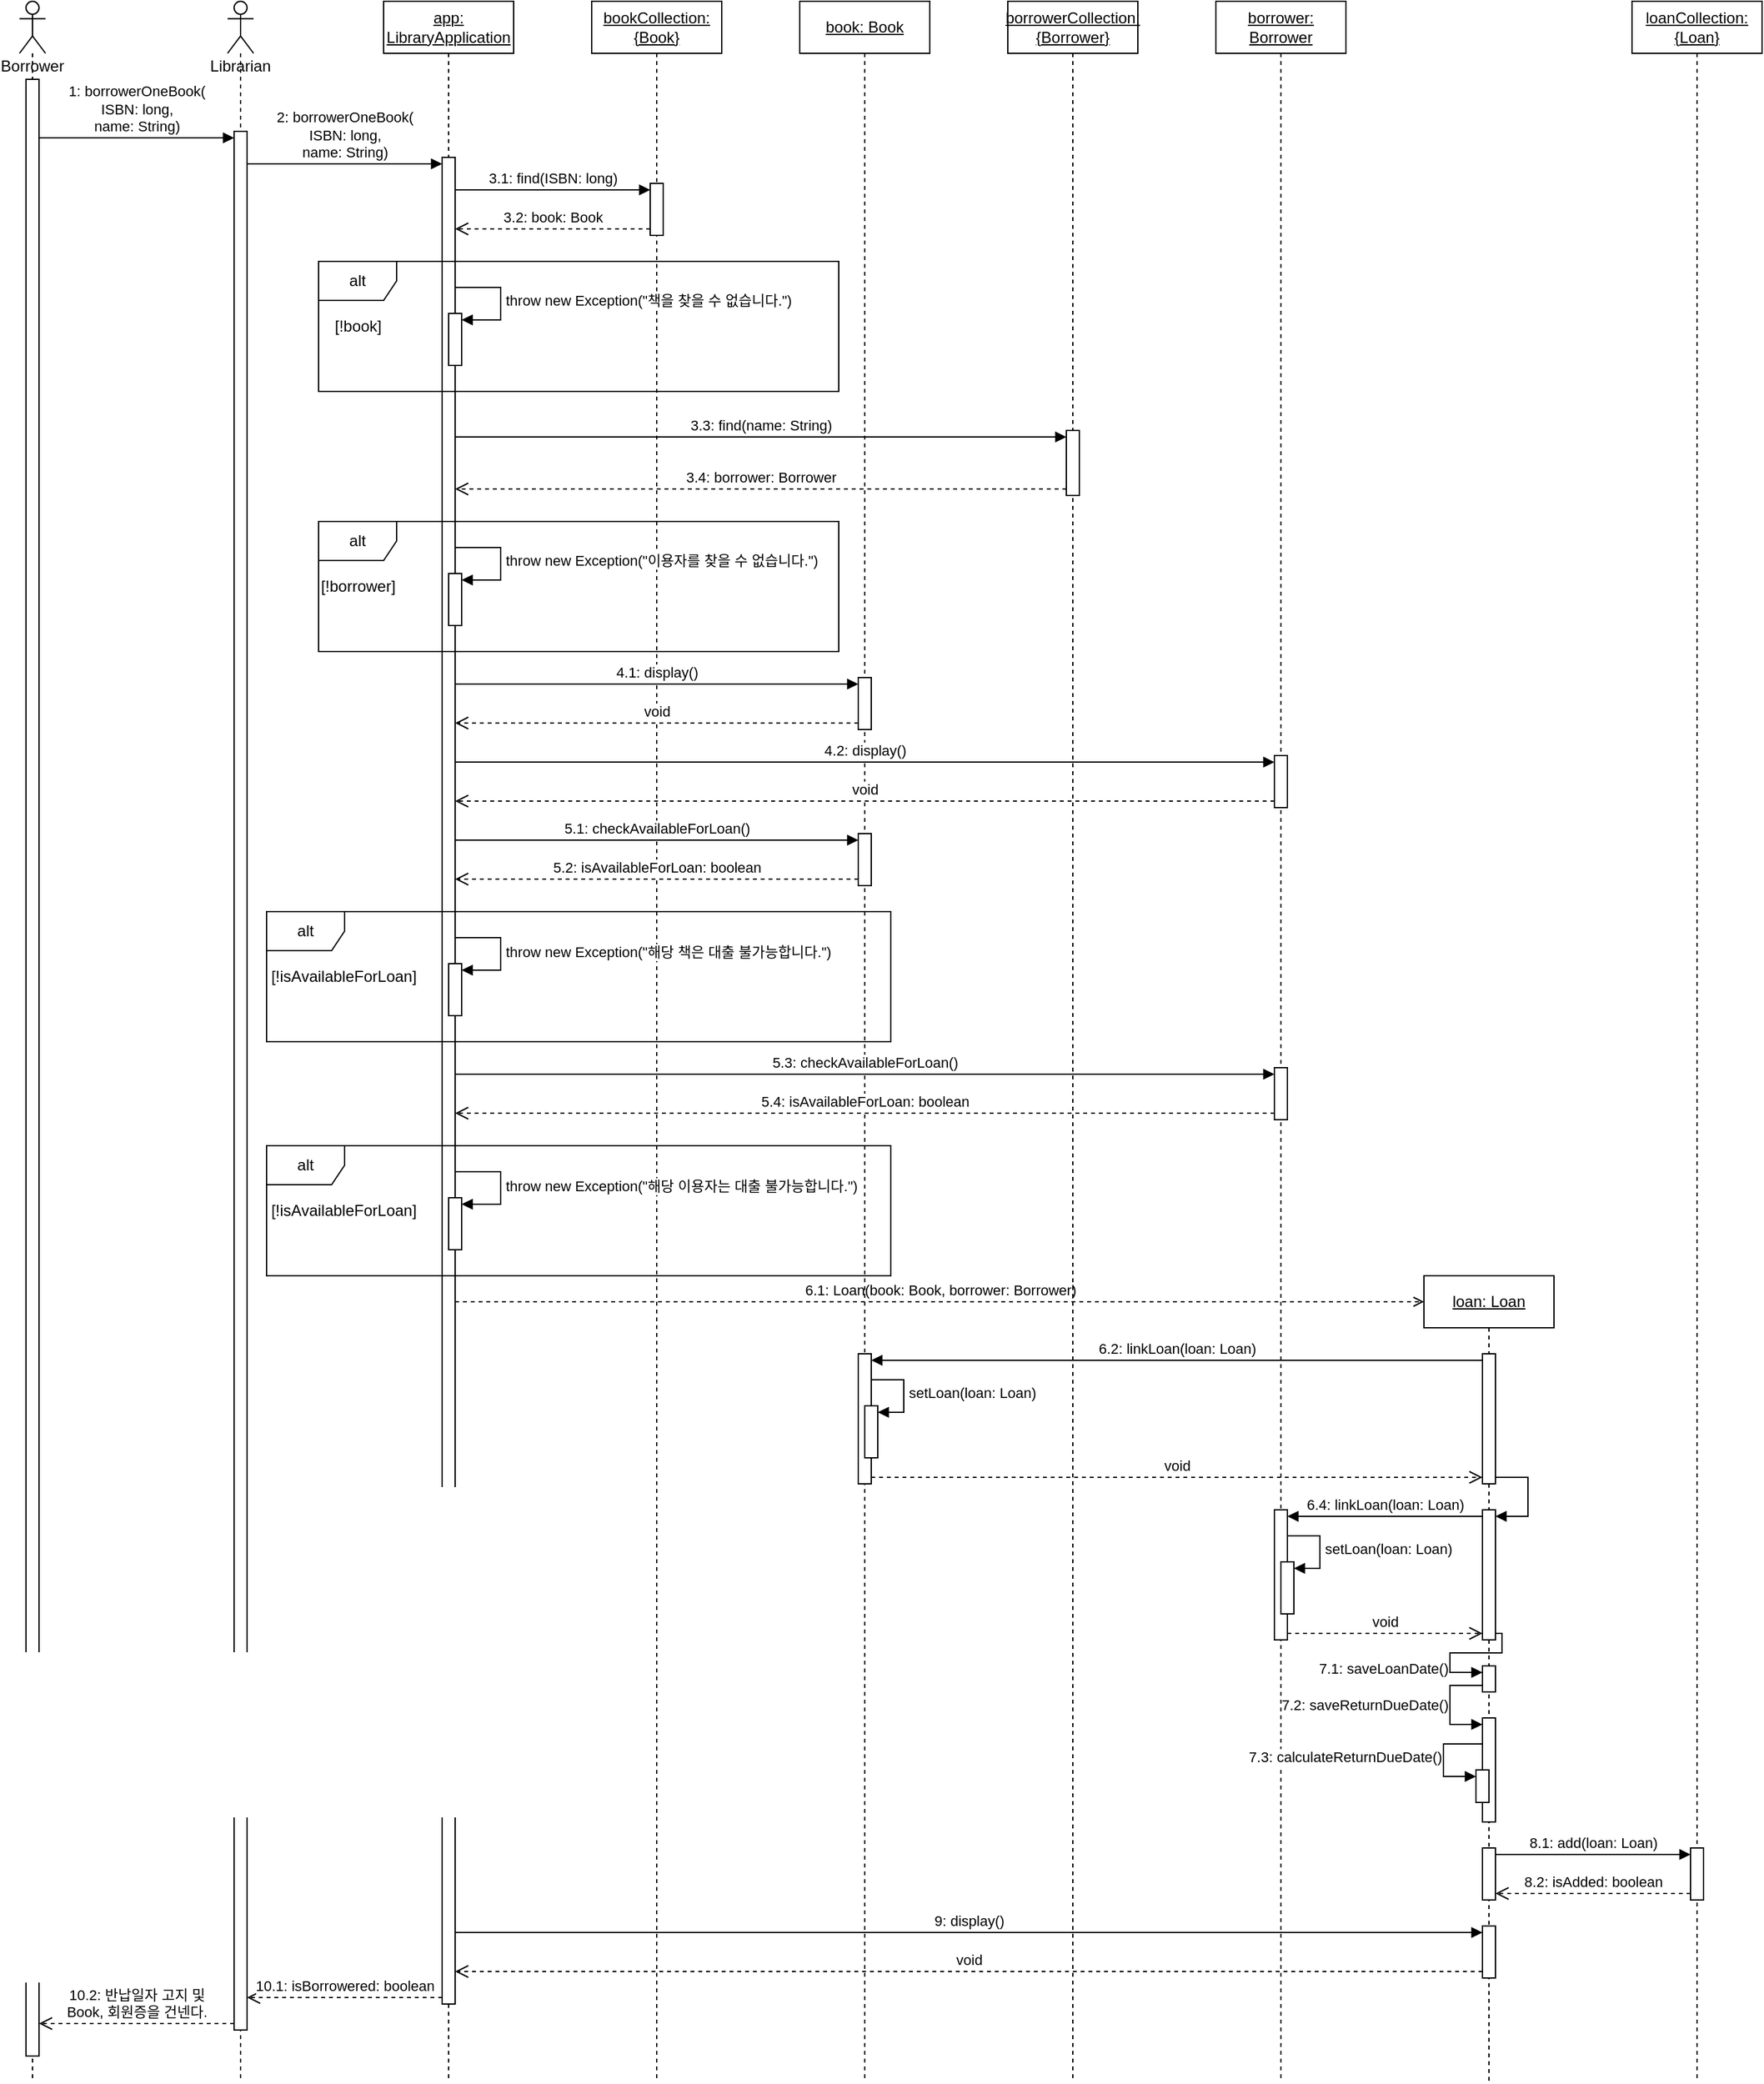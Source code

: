 <mxfile version="22.1.7" type="device">
  <diagram name="Page-1" id="b5b7bab2-c9e2-2cf4-8b2a-24fd1a2a6d21">
    <mxGraphModel dx="720" dy="965" grid="1" gridSize="10" guides="1" tooltips="1" connect="1" arrows="1" fold="1" page="1" pageScale="1" pageWidth="827" pageHeight="1169" background="none" math="0" shadow="0">
      <root>
        <mxCell id="0" />
        <mxCell id="1" parent="0" />
        <mxCell id="o0BFgWEYsugh6mhAWSTL-1" value="Borrower" style="shape=umlLifeline;perimeter=lifelinePerimeter;whiteSpace=wrap;html=1;container=1;dropTarget=0;collapsible=0;recursiveResize=0;outlineConnect=0;portConstraint=eastwest;newEdgeStyle={&quot;curved&quot;:0,&quot;rounded&quot;:0};participant=umlActor;spacingTop=36;verticalAlign=top;" vertex="1" parent="1">
          <mxGeometry x="30" y="40" width="20" height="1600" as="geometry" />
        </mxCell>
        <mxCell id="o0BFgWEYsugh6mhAWSTL-8" value="" style="html=1;points=[[0,0,0,0,5],[0,1,0,0,-5],[1,0,0,0,5],[1,1,0,0,-5]];perimeter=orthogonalPerimeter;outlineConnect=0;targetShapes=umlLifeline;portConstraint=eastwest;newEdgeStyle={&quot;curved&quot;:0,&quot;rounded&quot;:0};" vertex="1" parent="o0BFgWEYsugh6mhAWSTL-1">
          <mxGeometry x="5" y="60" width="10" height="1520" as="geometry" />
        </mxCell>
        <mxCell id="o0BFgWEYsugh6mhAWSTL-2" value="Librarian" style="shape=umlLifeline;perimeter=lifelinePerimeter;whiteSpace=wrap;html=1;container=1;dropTarget=0;collapsible=0;recursiveResize=0;outlineConnect=0;portConstraint=eastwest;newEdgeStyle={&quot;curved&quot;:0,&quot;rounded&quot;:0};participant=umlActor;spacingTop=36;verticalAlign=top;" vertex="1" parent="1">
          <mxGeometry x="190" y="40" width="20" height="1600" as="geometry" />
        </mxCell>
        <mxCell id="o0BFgWEYsugh6mhAWSTL-9" value="" style="html=1;points=[[0,0,0,0,5],[0,1,0,0,-5],[1,0,0,0,5],[1,1,0,0,-5]];perimeter=orthogonalPerimeter;outlineConnect=0;targetShapes=umlLifeline;portConstraint=eastwest;newEdgeStyle={&quot;curved&quot;:0,&quot;rounded&quot;:0};" vertex="1" parent="o0BFgWEYsugh6mhAWSTL-2">
          <mxGeometry x="5" y="100" width="10" height="1460" as="geometry" />
        </mxCell>
        <mxCell id="o0BFgWEYsugh6mhAWSTL-3" value="&lt;u&gt;app: LibraryApplication&lt;/u&gt;" style="shape=umlLifeline;perimeter=lifelinePerimeter;whiteSpace=wrap;html=1;container=1;dropTarget=0;collapsible=0;recursiveResize=0;outlineConnect=0;portConstraint=eastwest;newEdgeStyle={&quot;curved&quot;:0,&quot;rounded&quot;:0};" vertex="1" parent="1">
          <mxGeometry x="310" y="40" width="100" height="1600" as="geometry" />
        </mxCell>
        <mxCell id="o0BFgWEYsugh6mhAWSTL-12" value="" style="html=1;points=[[0,0,0,0,5],[0,1,0,0,-5],[1,0,0,0,5],[1,1,0,0,-5]];perimeter=orthogonalPerimeter;outlineConnect=0;targetShapes=umlLifeline;portConstraint=eastwest;newEdgeStyle={&quot;curved&quot;:0,&quot;rounded&quot;:0};" vertex="1" parent="o0BFgWEYsugh6mhAWSTL-3">
          <mxGeometry x="45" y="120" width="10" height="1420" as="geometry" />
        </mxCell>
        <mxCell id="o0BFgWEYsugh6mhAWSTL-18" value="" style="html=1;points=[[0,0,0,0,5],[0,1,0,0,-5],[1,0,0,0,5],[1,1,0,0,-5]];perimeter=orthogonalPerimeter;outlineConnect=0;targetShapes=umlLifeline;portConstraint=eastwest;newEdgeStyle={&quot;curved&quot;:0,&quot;rounded&quot;:0};" vertex="1" parent="o0BFgWEYsugh6mhAWSTL-3">
          <mxGeometry x="50" y="240" width="10" height="40" as="geometry" />
        </mxCell>
        <mxCell id="o0BFgWEYsugh6mhAWSTL-27" value="" style="html=1;points=[[0,0,0,0,5],[0,1,0,0,-5],[1,0,0,0,5],[1,1,0,0,-5]];perimeter=orthogonalPerimeter;outlineConnect=0;targetShapes=umlLifeline;portConstraint=eastwest;newEdgeStyle={&quot;curved&quot;:0,&quot;rounded&quot;:0};" vertex="1" parent="o0BFgWEYsugh6mhAWSTL-3">
          <mxGeometry x="50" y="440" width="10" height="40" as="geometry" />
        </mxCell>
        <mxCell id="o0BFgWEYsugh6mhAWSTL-46" value="" style="html=1;points=[[0,0,0,0,5],[0,1,0,0,-5],[1,0,0,0,5],[1,1,0,0,-5]];perimeter=orthogonalPerimeter;outlineConnect=0;targetShapes=umlLifeline;portConstraint=eastwest;newEdgeStyle={&quot;curved&quot;:0,&quot;rounded&quot;:0};" vertex="1" parent="o0BFgWEYsugh6mhAWSTL-3">
          <mxGeometry x="50" y="740" width="10" height="40" as="geometry" />
        </mxCell>
        <mxCell id="o0BFgWEYsugh6mhAWSTL-54" value="" style="html=1;points=[[0,0,0,0,5],[0,1,0,0,-5],[1,0,0,0,5],[1,1,0,0,-5]];perimeter=orthogonalPerimeter;outlineConnect=0;targetShapes=umlLifeline;portConstraint=eastwest;newEdgeStyle={&quot;curved&quot;:0,&quot;rounded&quot;:0};" vertex="1" parent="o0BFgWEYsugh6mhAWSTL-3">
          <mxGeometry x="50" y="920" width="10" height="40" as="geometry" />
        </mxCell>
        <mxCell id="o0BFgWEYsugh6mhAWSTL-4" value="&lt;u&gt;bookCollection: {Book}&lt;/u&gt;" style="shape=umlLifeline;perimeter=lifelinePerimeter;whiteSpace=wrap;html=1;container=1;dropTarget=0;collapsible=0;recursiveResize=0;outlineConnect=0;portConstraint=eastwest;newEdgeStyle={&quot;curved&quot;:0,&quot;rounded&quot;:0};" vertex="1" parent="1">
          <mxGeometry x="470" y="40" width="100" height="1600" as="geometry" />
        </mxCell>
        <mxCell id="o0BFgWEYsugh6mhAWSTL-15" value="" style="html=1;points=[[0,0,0,0,5],[0,1,0,0,-5],[1,0,0,0,5],[1,1,0,0,-5]];perimeter=orthogonalPerimeter;outlineConnect=0;targetShapes=umlLifeline;portConstraint=eastwest;newEdgeStyle={&quot;curved&quot;:0,&quot;rounded&quot;:0};" vertex="1" parent="o0BFgWEYsugh6mhAWSTL-4">
          <mxGeometry x="45" y="140" width="10" height="40" as="geometry" />
        </mxCell>
        <mxCell id="o0BFgWEYsugh6mhAWSTL-5" value="&lt;u&gt;book: Book&lt;/u&gt;" style="shape=umlLifeline;perimeter=lifelinePerimeter;whiteSpace=wrap;html=1;container=1;dropTarget=0;collapsible=0;recursiveResize=0;outlineConnect=0;portConstraint=eastwest;newEdgeStyle={&quot;curved&quot;:0,&quot;rounded&quot;:0};" vertex="1" parent="1">
          <mxGeometry x="630" y="40" width="100" height="1600" as="geometry" />
        </mxCell>
        <mxCell id="o0BFgWEYsugh6mhAWSTL-37" value="" style="html=1;points=[[0,0,0,0,5],[0,1,0,0,-5],[1,0,0,0,5],[1,1,0,0,-5]];perimeter=orthogonalPerimeter;outlineConnect=0;targetShapes=umlLifeline;portConstraint=eastwest;newEdgeStyle={&quot;curved&quot;:0,&quot;rounded&quot;:0};" vertex="1" parent="o0BFgWEYsugh6mhAWSTL-5">
          <mxGeometry x="45" y="520" width="10" height="40" as="geometry" />
        </mxCell>
        <mxCell id="o0BFgWEYsugh6mhAWSTL-43" value="" style="html=1;points=[[0,0,0,0,5],[0,1,0,0,-5],[1,0,0,0,5],[1,1,0,0,-5]];perimeter=orthogonalPerimeter;outlineConnect=0;targetShapes=umlLifeline;portConstraint=eastwest;newEdgeStyle={&quot;curved&quot;:0,&quot;rounded&quot;:0};" vertex="1" parent="o0BFgWEYsugh6mhAWSTL-5">
          <mxGeometry x="45" y="640" width="10" height="40" as="geometry" />
        </mxCell>
        <mxCell id="o0BFgWEYsugh6mhAWSTL-61" value="" style="html=1;points=[[0,0,0,0,5],[0,1,0,0,-5],[1,0,0,0,5],[1,1,0,0,-5]];perimeter=orthogonalPerimeter;outlineConnect=0;targetShapes=umlLifeline;portConstraint=eastwest;newEdgeStyle={&quot;curved&quot;:0,&quot;rounded&quot;:0};" vertex="1" parent="o0BFgWEYsugh6mhAWSTL-5">
          <mxGeometry x="45" y="1040" width="10" height="100" as="geometry" />
        </mxCell>
        <mxCell id="o0BFgWEYsugh6mhAWSTL-67" value="" style="html=1;points=[[0,0,0,0,5],[0,1,0,0,-5],[1,0,0,0,5],[1,1,0,0,-5]];perimeter=orthogonalPerimeter;outlineConnect=0;targetShapes=umlLifeline;portConstraint=eastwest;newEdgeStyle={&quot;curved&quot;:0,&quot;rounded&quot;:0};" vertex="1" parent="o0BFgWEYsugh6mhAWSTL-5">
          <mxGeometry x="50" y="1080" width="10" height="40" as="geometry" />
        </mxCell>
        <mxCell id="o0BFgWEYsugh6mhAWSTL-68" value="setLoan(loan: Loan)" style="html=1;align=left;spacingLeft=2;endArrow=block;rounded=0;edgeStyle=orthogonalEdgeStyle;curved=0;rounded=0;entryX=1;entryY=0;entryDx=0;entryDy=5;entryPerimeter=0;" edge="1" target="o0BFgWEYsugh6mhAWSTL-67" parent="o0BFgWEYsugh6mhAWSTL-5">
          <mxGeometry relative="1" as="geometry">
            <mxPoint x="55" y="1060" as="sourcePoint" />
            <Array as="points">
              <mxPoint x="80" y="1060" />
              <mxPoint x="80" y="1085" />
            </Array>
          </mxGeometry>
        </mxCell>
        <mxCell id="o0BFgWEYsugh6mhAWSTL-6" value="&lt;u&gt;borrowerCollection: {Borrower}&lt;/u&gt;" style="shape=umlLifeline;perimeter=lifelinePerimeter;whiteSpace=wrap;html=1;container=1;dropTarget=0;collapsible=0;recursiveResize=0;outlineConnect=0;portConstraint=eastwest;newEdgeStyle={&quot;curved&quot;:0,&quot;rounded&quot;:0};" vertex="1" parent="1">
          <mxGeometry x="790" y="40" width="100" height="1600" as="geometry" />
        </mxCell>
        <mxCell id="o0BFgWEYsugh6mhAWSTL-24" value="" style="html=1;points=[[0,0,0,0,5],[0,1,0,0,-5],[1,0,0,0,5],[1,1,0,0,-5]];perimeter=orthogonalPerimeter;outlineConnect=0;targetShapes=umlLifeline;portConstraint=eastwest;newEdgeStyle={&quot;curved&quot;:0,&quot;rounded&quot;:0};" vertex="1" parent="o0BFgWEYsugh6mhAWSTL-6">
          <mxGeometry x="45" y="330" width="10" height="50" as="geometry" />
        </mxCell>
        <mxCell id="o0BFgWEYsugh6mhAWSTL-7" value="&lt;u&gt;borrower: Borrower&lt;/u&gt;" style="shape=umlLifeline;perimeter=lifelinePerimeter;whiteSpace=wrap;html=1;container=1;dropTarget=0;collapsible=0;recursiveResize=0;outlineConnect=0;portConstraint=eastwest;newEdgeStyle={&quot;curved&quot;:0,&quot;rounded&quot;:0};" vertex="1" parent="1">
          <mxGeometry x="950" y="40" width="100" height="1600" as="geometry" />
        </mxCell>
        <mxCell id="o0BFgWEYsugh6mhAWSTL-40" value="" style="html=1;points=[[0,0,0,0,5],[0,1,0,0,-5],[1,0,0,0,5],[1,1,0,0,-5]];perimeter=orthogonalPerimeter;outlineConnect=0;targetShapes=umlLifeline;portConstraint=eastwest;newEdgeStyle={&quot;curved&quot;:0,&quot;rounded&quot;:0};" vertex="1" parent="o0BFgWEYsugh6mhAWSTL-7">
          <mxGeometry x="45" y="580" width="10" height="40" as="geometry" />
        </mxCell>
        <mxCell id="o0BFgWEYsugh6mhAWSTL-51" value="" style="html=1;points=[[0,0,0,0,5],[0,1,0,0,-5],[1,0,0,0,5],[1,1,0,0,-5]];perimeter=orthogonalPerimeter;outlineConnect=0;targetShapes=umlLifeline;portConstraint=eastwest;newEdgeStyle={&quot;curved&quot;:0,&quot;rounded&quot;:0};" vertex="1" parent="o0BFgWEYsugh6mhAWSTL-7">
          <mxGeometry x="45" y="820" width="10" height="40" as="geometry" />
        </mxCell>
        <mxCell id="o0BFgWEYsugh6mhAWSTL-69" value="" style="html=1;points=[[0,0,0,0,5],[0,1,0,0,-5],[1,0,0,0,5],[1,1,0,0,-5]];perimeter=orthogonalPerimeter;outlineConnect=0;targetShapes=umlLifeline;portConstraint=eastwest;newEdgeStyle={&quot;curved&quot;:0,&quot;rounded&quot;:0};" vertex="1" parent="o0BFgWEYsugh6mhAWSTL-7">
          <mxGeometry x="45" y="1160" width="10" height="100" as="geometry" />
        </mxCell>
        <mxCell id="o0BFgWEYsugh6mhAWSTL-72" value="" style="html=1;points=[[0,0,0,0,5],[0,1,0,0,-5],[1,0,0,0,5],[1,1,0,0,-5]];perimeter=orthogonalPerimeter;outlineConnect=0;targetShapes=umlLifeline;portConstraint=eastwest;newEdgeStyle={&quot;curved&quot;:0,&quot;rounded&quot;:0};" vertex="1" parent="o0BFgWEYsugh6mhAWSTL-7">
          <mxGeometry x="50" y="1200" width="10" height="40" as="geometry" />
        </mxCell>
        <mxCell id="o0BFgWEYsugh6mhAWSTL-73" value="setLoan(loan: Loan)" style="html=1;align=left;spacingLeft=2;endArrow=block;rounded=0;edgeStyle=orthogonalEdgeStyle;curved=0;rounded=0;entryX=1;entryY=0;entryDx=0;entryDy=5;entryPerimeter=0;" edge="1" target="o0BFgWEYsugh6mhAWSTL-72" parent="o0BFgWEYsugh6mhAWSTL-7">
          <mxGeometry relative="1" as="geometry">
            <mxPoint x="55" y="1180" as="sourcePoint" />
            <Array as="points">
              <mxPoint x="80" y="1180" />
              <mxPoint x="80" y="1205" />
            </Array>
          </mxGeometry>
        </mxCell>
        <mxCell id="o0BFgWEYsugh6mhAWSTL-11" value="&lt;div&gt;10.2: 반납일자 고지 및&lt;/div&gt;&lt;div&gt;Book, 회원증을 건넨다.&lt;/div&gt;" style="html=1;verticalAlign=bottom;endArrow=open;dashed=1;endSize=8;curved=0;rounded=0;exitX=0;exitY=1;exitDx=0;exitDy=-5;" edge="1" source="o0BFgWEYsugh6mhAWSTL-9" parent="1" target="o0BFgWEYsugh6mhAWSTL-8">
          <mxGeometry relative="1" as="geometry">
            <mxPoint x="125" y="195" as="targetPoint" />
          </mxGeometry>
        </mxCell>
        <mxCell id="o0BFgWEYsugh6mhAWSTL-10" value="&lt;div&gt;1: borrowerOneBook(&lt;/div&gt;&lt;div&gt;ISBN: long,&lt;/div&gt;&lt;div&gt;name: String)&lt;/div&gt;" style="html=1;verticalAlign=bottom;endArrow=block;curved=0;rounded=0;entryX=0;entryY=0;entryDx=0;entryDy=5;" edge="1" target="o0BFgWEYsugh6mhAWSTL-9" parent="1" source="o0BFgWEYsugh6mhAWSTL-8">
          <mxGeometry x="-0.003" relative="1" as="geometry">
            <mxPoint x="125" y="125" as="sourcePoint" />
            <mxPoint as="offset" />
          </mxGeometry>
        </mxCell>
        <mxCell id="o0BFgWEYsugh6mhAWSTL-13" value="&lt;div&gt;2: borrowerOneBook(&lt;/div&gt;&lt;div&gt;ISBN: long,&lt;/div&gt;&lt;div&gt;name: String)&lt;/div&gt;" style="html=1;verticalAlign=bottom;endArrow=block;curved=0;rounded=0;entryX=0;entryY=0;entryDx=0;entryDy=5;" edge="1" target="o0BFgWEYsugh6mhAWSTL-12" parent="1" source="o0BFgWEYsugh6mhAWSTL-9">
          <mxGeometry relative="1" as="geometry">
            <mxPoint x="285" y="155" as="sourcePoint" />
          </mxGeometry>
        </mxCell>
        <mxCell id="o0BFgWEYsugh6mhAWSTL-14" value="10.1: isBorrowered: boolean" style="html=1;verticalAlign=bottom;endArrow=open;dashed=1;endSize=8;curved=0;rounded=0;exitX=0;exitY=1;exitDx=0;exitDy=-5;" edge="1" source="o0BFgWEYsugh6mhAWSTL-12" parent="1" target="o0BFgWEYsugh6mhAWSTL-9">
          <mxGeometry x="0.003" relative="1" as="geometry">
            <mxPoint x="285" y="225" as="targetPoint" />
            <mxPoint as="offset" />
          </mxGeometry>
        </mxCell>
        <mxCell id="o0BFgWEYsugh6mhAWSTL-16" value="3.1: find(ISBN: long)" style="html=1;verticalAlign=bottom;endArrow=block;curved=0;rounded=0;entryX=0;entryY=0;entryDx=0;entryDy=5;" edge="1" target="o0BFgWEYsugh6mhAWSTL-15" parent="1" source="o0BFgWEYsugh6mhAWSTL-12">
          <mxGeometry relative="1" as="geometry">
            <mxPoint x="446" y="185" as="sourcePoint" />
          </mxGeometry>
        </mxCell>
        <mxCell id="o0BFgWEYsugh6mhAWSTL-17" value="3.2: book: Book" style="html=1;verticalAlign=bottom;endArrow=open;dashed=1;endSize=8;curved=0;rounded=0;exitX=0;exitY=1;exitDx=0;exitDy=-5;" edge="1" source="o0BFgWEYsugh6mhAWSTL-15" parent="1" target="o0BFgWEYsugh6mhAWSTL-12">
          <mxGeometry relative="1" as="geometry">
            <mxPoint x="446" y="255" as="targetPoint" />
          </mxGeometry>
        </mxCell>
        <mxCell id="o0BFgWEYsugh6mhAWSTL-19" value="throw new Exception(&quot;책을 찾을 수 없습니다.&quot;)" style="html=1;align=left;spacingLeft=2;endArrow=block;rounded=0;edgeStyle=orthogonalEdgeStyle;curved=0;rounded=0;entryX=1;entryY=0;entryDx=0;entryDy=5;entryPerimeter=0;" edge="1" parent="1" target="o0BFgWEYsugh6mhAWSTL-18">
          <mxGeometry x="0.005" relative="1" as="geometry">
            <mxPoint x="365" y="260" as="sourcePoint" />
            <Array as="points">
              <mxPoint x="400" y="260" />
              <mxPoint x="400" y="285" />
            </Array>
            <mxPoint as="offset" />
          </mxGeometry>
        </mxCell>
        <mxCell id="o0BFgWEYsugh6mhAWSTL-20" value="" style="group;dropTarget=0;" vertex="1" connectable="0" parent="1">
          <mxGeometry x="260" y="240" width="400" height="100" as="geometry" />
        </mxCell>
        <mxCell id="o0BFgWEYsugh6mhAWSTL-21" value="alt" style="shape=umlFrame;whiteSpace=wrap;html=1;pointerEvents=0;" vertex="1" parent="o0BFgWEYsugh6mhAWSTL-20">
          <mxGeometry width="400" height="100" as="geometry" />
        </mxCell>
        <mxCell id="o0BFgWEYsugh6mhAWSTL-22" value="[!book]" style="text;html=1;align=center;verticalAlign=middle;resizable=0;points=[];autosize=1;strokeColor=none;fillColor=none;" vertex="1" parent="o0BFgWEYsugh6mhAWSTL-20">
          <mxGeometry y="34.999" width="60" height="30" as="geometry" />
        </mxCell>
        <mxCell id="o0BFgWEYsugh6mhAWSTL-25" value="3.3: find(name: String)" style="html=1;verticalAlign=bottom;endArrow=block;curved=0;rounded=0;entryX=0;entryY=0;entryDx=0;entryDy=5;" edge="1" target="o0BFgWEYsugh6mhAWSTL-24" parent="1" source="o0BFgWEYsugh6mhAWSTL-12">
          <mxGeometry relative="1" as="geometry">
            <mxPoint x="765" y="375" as="sourcePoint" />
          </mxGeometry>
        </mxCell>
        <mxCell id="o0BFgWEYsugh6mhAWSTL-26" value="3.4: borrower: Borrower" style="html=1;verticalAlign=bottom;endArrow=open;dashed=1;endSize=8;curved=0;rounded=0;exitX=0;exitY=1;exitDx=0;exitDy=-5;" edge="1" source="o0BFgWEYsugh6mhAWSTL-24" parent="1" target="o0BFgWEYsugh6mhAWSTL-12">
          <mxGeometry relative="1" as="geometry">
            <mxPoint x="765" y="445" as="targetPoint" />
          </mxGeometry>
        </mxCell>
        <mxCell id="o0BFgWEYsugh6mhAWSTL-28" value="throw new Exception(&quot;이용자를 찾을 수 없습니다.&quot;)" style="html=1;align=left;spacingLeft=2;endArrow=block;rounded=0;edgeStyle=orthogonalEdgeStyle;curved=0;rounded=0;entryX=1;entryY=0;entryDx=0;entryDy=5;entryPerimeter=0;" edge="1" target="o0BFgWEYsugh6mhAWSTL-27" parent="1">
          <mxGeometry x="0.004" relative="1" as="geometry">
            <mxPoint x="365" y="460" as="sourcePoint" />
            <Array as="points">
              <mxPoint x="400" y="460" />
              <mxPoint x="400" y="485" />
            </Array>
            <mxPoint as="offset" />
          </mxGeometry>
        </mxCell>
        <mxCell id="o0BFgWEYsugh6mhAWSTL-29" value="" style="group;dropTarget=0;" vertex="1" connectable="0" parent="1">
          <mxGeometry x="260" y="440" width="400" height="100" as="geometry" />
        </mxCell>
        <mxCell id="o0BFgWEYsugh6mhAWSTL-30" value="alt" style="shape=umlFrame;whiteSpace=wrap;html=1;pointerEvents=0;" vertex="1" parent="o0BFgWEYsugh6mhAWSTL-29">
          <mxGeometry width="400" height="100" as="geometry" />
        </mxCell>
        <mxCell id="o0BFgWEYsugh6mhAWSTL-31" value="[!borrower]" style="text;html=1;align=center;verticalAlign=middle;resizable=0;points=[];autosize=1;strokeColor=none;fillColor=none;" vertex="1" parent="o0BFgWEYsugh6mhAWSTL-29">
          <mxGeometry x="-10" y="34.999" width="80" height="30" as="geometry" />
        </mxCell>
        <mxCell id="o0BFgWEYsugh6mhAWSTL-39" value="void" style="html=1;verticalAlign=bottom;endArrow=open;dashed=1;endSize=8;curved=0;rounded=0;exitX=0;exitY=1;exitDx=0;exitDy=-5;" edge="1" source="o0BFgWEYsugh6mhAWSTL-37" parent="1" target="o0BFgWEYsugh6mhAWSTL-12">
          <mxGeometry relative="1" as="geometry">
            <mxPoint x="605" y="635" as="targetPoint" />
          </mxGeometry>
        </mxCell>
        <mxCell id="o0BFgWEYsugh6mhAWSTL-38" value="4.1: display()" style="html=1;verticalAlign=bottom;endArrow=block;curved=0;rounded=0;entryX=0;entryY=0;entryDx=0;entryDy=5;" edge="1" target="o0BFgWEYsugh6mhAWSTL-37" parent="1" source="o0BFgWEYsugh6mhAWSTL-12">
          <mxGeometry relative="1" as="geometry">
            <mxPoint x="605" y="565" as="sourcePoint" />
          </mxGeometry>
        </mxCell>
        <mxCell id="o0BFgWEYsugh6mhAWSTL-41" value="4.2: display()" style="html=1;verticalAlign=bottom;endArrow=block;curved=0;rounded=0;entryX=0;entryY=0;entryDx=0;entryDy=5;" edge="1" target="o0BFgWEYsugh6mhAWSTL-40" parent="1" source="o0BFgWEYsugh6mhAWSTL-12">
          <mxGeometry relative="1" as="geometry">
            <mxPoint x="925" y="625" as="sourcePoint" />
            <mxPoint as="offset" />
          </mxGeometry>
        </mxCell>
        <mxCell id="o0BFgWEYsugh6mhAWSTL-42" value="void" style="html=1;verticalAlign=bottom;endArrow=open;dashed=1;endSize=8;curved=0;rounded=0;exitX=0;exitY=1;exitDx=0;exitDy=-5;" edge="1" source="o0BFgWEYsugh6mhAWSTL-40" parent="1" target="o0BFgWEYsugh6mhAWSTL-12">
          <mxGeometry relative="1" as="geometry">
            <mxPoint x="925" y="695" as="targetPoint" />
          </mxGeometry>
        </mxCell>
        <mxCell id="o0BFgWEYsugh6mhAWSTL-45" value="5.2: isAvailableForLoan: boolean" style="html=1;verticalAlign=bottom;endArrow=open;dashed=1;endSize=8;curved=0;rounded=0;exitX=0;exitY=1;exitDx=0;exitDy=-5;" edge="1" source="o0BFgWEYsugh6mhAWSTL-43" parent="1" target="o0BFgWEYsugh6mhAWSTL-12">
          <mxGeometry x="-0.001" relative="1" as="geometry">
            <mxPoint x="605" y="755" as="targetPoint" />
            <mxPoint as="offset" />
          </mxGeometry>
        </mxCell>
        <mxCell id="o0BFgWEYsugh6mhAWSTL-44" value="5.1: checkAvailableForLoan()" style="html=1;verticalAlign=bottom;endArrow=block;curved=0;rounded=0;entryX=0;entryY=0;entryDx=0;entryDy=5;" edge="1" target="o0BFgWEYsugh6mhAWSTL-43" parent="1" source="o0BFgWEYsugh6mhAWSTL-12">
          <mxGeometry relative="1" as="geometry">
            <mxPoint x="605" y="685" as="sourcePoint" />
          </mxGeometry>
        </mxCell>
        <mxCell id="o0BFgWEYsugh6mhAWSTL-47" value="throw new Exception(&quot;해당 책은 대출 불가능합니다.&quot;)" style="html=1;align=left;spacingLeft=2;endArrow=block;rounded=0;edgeStyle=orthogonalEdgeStyle;curved=0;rounded=0;entryX=1;entryY=0;entryDx=0;entryDy=5;entryPerimeter=0;" edge="1" target="o0BFgWEYsugh6mhAWSTL-46" parent="1">
          <mxGeometry x="0.006" relative="1" as="geometry">
            <mxPoint x="365" y="760" as="sourcePoint" />
            <Array as="points">
              <mxPoint x="400" y="760" />
              <mxPoint x="400" y="785" />
            </Array>
            <mxPoint as="offset" />
          </mxGeometry>
        </mxCell>
        <mxCell id="o0BFgWEYsugh6mhAWSTL-48" value="" style="group;dropTarget=0;" vertex="1" connectable="0" parent="1">
          <mxGeometry x="220" y="740" width="480" height="100" as="geometry" />
        </mxCell>
        <mxCell id="o0BFgWEYsugh6mhAWSTL-49" value="alt" style="shape=umlFrame;whiteSpace=wrap;html=1;pointerEvents=0;" vertex="1" parent="o0BFgWEYsugh6mhAWSTL-48">
          <mxGeometry width="480.0" height="100" as="geometry" />
        </mxCell>
        <mxCell id="o0BFgWEYsugh6mhAWSTL-50" value="[!isAvailableForLoan]" style="text;html=1;align=center;verticalAlign=middle;resizable=0;points=[];autosize=1;strokeColor=none;fillColor=none;" vertex="1" parent="o0BFgWEYsugh6mhAWSTL-48">
          <mxGeometry x="-11.163" y="34.999" width="140" height="30" as="geometry" />
        </mxCell>
        <mxCell id="o0BFgWEYsugh6mhAWSTL-52" value="5.3: checkAvailableForLoan()" style="html=1;verticalAlign=bottom;endArrow=block;curved=0;rounded=0;entryX=0;entryY=0;entryDx=0;entryDy=5;" edge="1" target="o0BFgWEYsugh6mhAWSTL-51" parent="1" source="o0BFgWEYsugh6mhAWSTL-12">
          <mxGeometry relative="1" as="geometry">
            <mxPoint x="925" y="865" as="sourcePoint" />
          </mxGeometry>
        </mxCell>
        <mxCell id="o0BFgWEYsugh6mhAWSTL-53" value="5.4: isAvailableForLoan: boolean" style="html=1;verticalAlign=bottom;endArrow=open;dashed=1;endSize=8;curved=0;rounded=0;exitX=0;exitY=1;exitDx=0;exitDy=-5;" edge="1" source="o0BFgWEYsugh6mhAWSTL-51" parent="1" target="o0BFgWEYsugh6mhAWSTL-12">
          <mxGeometry relative="1" as="geometry">
            <mxPoint x="925" y="935" as="targetPoint" />
          </mxGeometry>
        </mxCell>
        <mxCell id="o0BFgWEYsugh6mhAWSTL-55" value="throw new Exception(&quot;해당 이용자는 대출 불가능합니다.&quot;)" style="html=1;align=left;spacingLeft=2;endArrow=block;rounded=0;edgeStyle=orthogonalEdgeStyle;curved=0;rounded=0;entryX=1;entryY=0;entryDx=0;entryDy=5;entryPerimeter=0;" edge="1" target="o0BFgWEYsugh6mhAWSTL-54" parent="1">
          <mxGeometry x="0.006" relative="1" as="geometry">
            <mxPoint x="365" y="940" as="sourcePoint" />
            <Array as="points">
              <mxPoint x="400" y="940" />
              <mxPoint x="400" y="965" />
            </Array>
            <mxPoint as="offset" />
          </mxGeometry>
        </mxCell>
        <mxCell id="o0BFgWEYsugh6mhAWSTL-56" value="" style="group;dropTarget=0;" vertex="1" connectable="0" parent="1">
          <mxGeometry x="220" y="920" width="480" height="100" as="geometry" />
        </mxCell>
        <mxCell id="o0BFgWEYsugh6mhAWSTL-57" value="alt" style="shape=umlFrame;whiteSpace=wrap;html=1;pointerEvents=0;" vertex="1" parent="o0BFgWEYsugh6mhAWSTL-56">
          <mxGeometry width="480.0" height="100" as="geometry" />
        </mxCell>
        <mxCell id="o0BFgWEYsugh6mhAWSTL-58" value="[!isAvailableForLoan]" style="text;html=1;align=center;verticalAlign=middle;resizable=0;points=[];autosize=1;strokeColor=none;fillColor=none;" vertex="1" parent="o0BFgWEYsugh6mhAWSTL-56">
          <mxGeometry x="-11.163" y="34.999" width="140" height="30" as="geometry" />
        </mxCell>
        <mxCell id="o0BFgWEYsugh6mhAWSTL-59" value="6.1: Loan(book: Book, borrower: Borrower)" style="html=1;verticalAlign=bottom;labelBackgroundColor=none;endArrow=open;endFill=0;dashed=1;rounded=0;" edge="1" parent="1" source="o0BFgWEYsugh6mhAWSTL-12">
          <mxGeometry x="0.0" width="160" relative="1" as="geometry">
            <mxPoint x="430" y="1070" as="sourcePoint" />
            <mxPoint x="1110" y="1040" as="targetPoint" />
            <mxPoint as="offset" />
          </mxGeometry>
        </mxCell>
        <mxCell id="o0BFgWEYsugh6mhAWSTL-60" value="&lt;u&gt;loan: Loan&lt;/u&gt;" style="shape=umlLifeline;perimeter=lifelinePerimeter;whiteSpace=wrap;html=1;container=1;dropTarget=0;collapsible=0;recursiveResize=0;outlineConnect=0;portConstraint=eastwest;newEdgeStyle={&quot;curved&quot;:0,&quot;rounded&quot;:0};" vertex="1" parent="1">
          <mxGeometry x="1110" y="1020" width="100" height="620" as="geometry" />
        </mxCell>
        <mxCell id="o0BFgWEYsugh6mhAWSTL-74" value="" style="html=1;points=[[0,0,0,0,5],[0,1,0,0,-5],[1,0,0,0,5],[1,1,0,0,-5]];perimeter=orthogonalPerimeter;outlineConnect=0;targetShapes=umlLifeline;portConstraint=eastwest;newEdgeStyle={&quot;curved&quot;:0,&quot;rounded&quot;:0};" vertex="1" parent="o0BFgWEYsugh6mhAWSTL-60">
          <mxGeometry x="45" y="60" width="10" height="100" as="geometry" />
        </mxCell>
        <mxCell id="o0BFgWEYsugh6mhAWSTL-75" value="" style="html=1;points=[[0,0,0,0,5],[0,1,0,0,-5],[1,0,0,0,5],[1,1,0,0,-5]];perimeter=orthogonalPerimeter;outlineConnect=0;targetShapes=umlLifeline;portConstraint=eastwest;newEdgeStyle={&quot;curved&quot;:0,&quot;rounded&quot;:0};" vertex="1" parent="o0BFgWEYsugh6mhAWSTL-60">
          <mxGeometry x="45" y="180" width="10" height="100" as="geometry" />
        </mxCell>
        <mxCell id="o0BFgWEYsugh6mhAWSTL-79" value="" style="html=1;align=left;spacingLeft=2;endArrow=block;rounded=0;edgeStyle=orthogonalEdgeStyle;curved=0;rounded=0;entryX=1;entryY=0;entryDx=0;entryDy=5;entryPerimeter=0;exitX=1;exitY=1;exitDx=0;exitDy=-5;exitPerimeter=0;" edge="1" parent="o0BFgWEYsugh6mhAWSTL-60" source="o0BFgWEYsugh6mhAWSTL-74" target="o0BFgWEYsugh6mhAWSTL-75">
          <mxGeometry relative="1" as="geometry">
            <mxPoint x="-60" y="310" as="sourcePoint" />
            <Array as="points">
              <mxPoint x="80" y="155" />
              <mxPoint x="80" y="185" />
            </Array>
            <mxPoint x="-55" y="335" as="targetPoint" />
          </mxGeometry>
        </mxCell>
        <mxCell id="o0BFgWEYsugh6mhAWSTL-80" value="" style="html=1;points=[[0,0,0,0,5],[0,1,0,0,-5],[1,0,0,0,5],[1,1,0,0,-5]];perimeter=orthogonalPerimeter;outlineConnect=0;targetShapes=umlLifeline;portConstraint=eastwest;newEdgeStyle={&quot;curved&quot;:0,&quot;rounded&quot;:0};" vertex="1" parent="o0BFgWEYsugh6mhAWSTL-60">
          <mxGeometry x="45" y="300" width="10" height="20" as="geometry" />
        </mxCell>
        <mxCell id="o0BFgWEYsugh6mhAWSTL-81" value="7.1: saveLoanDate()" style="html=1;align=right;spacingLeft=2;endArrow=block;rounded=0;edgeStyle=orthogonalEdgeStyle;curved=0;rounded=0;exitX=1;exitY=1;exitDx=0;exitDy=-5;exitPerimeter=0;entryX=0;entryY=0;entryDx=0;entryDy=5;entryPerimeter=0;" edge="1" target="o0BFgWEYsugh6mhAWSTL-80" parent="o0BFgWEYsugh6mhAWSTL-60" source="o0BFgWEYsugh6mhAWSTL-75">
          <mxGeometry x="0.429" relative="1" as="geometry">
            <mxPoint x="50" y="280" as="sourcePoint" />
            <Array as="points">
              <mxPoint x="60" y="275" />
              <mxPoint x="60" y="290" />
              <mxPoint x="20" y="290" />
              <mxPoint x="20" y="305" />
            </Array>
            <mxPoint as="offset" />
          </mxGeometry>
        </mxCell>
        <mxCell id="o0BFgWEYsugh6mhAWSTL-82" value="" style="html=1;points=[[0,0,0,0,5],[0,1,0,0,-5],[1,0,0,0,5],[1,1,0,0,-5]];perimeter=orthogonalPerimeter;outlineConnect=0;targetShapes=umlLifeline;portConstraint=eastwest;newEdgeStyle={&quot;curved&quot;:0,&quot;rounded&quot;:0};align=right;" vertex="1" parent="o0BFgWEYsugh6mhAWSTL-60">
          <mxGeometry x="45" y="340" width="10" height="80" as="geometry" />
        </mxCell>
        <mxCell id="o0BFgWEYsugh6mhAWSTL-83" value="7.2: saveReturnDueDate()" style="html=1;align=right;spacingLeft=2;endArrow=block;rounded=0;edgeStyle=orthogonalEdgeStyle;curved=0;rounded=0;exitX=0;exitY=1;exitDx=0;exitDy=-5;exitPerimeter=0;entryX=0;entryY=0;entryDx=0;entryDy=5;entryPerimeter=0;" edge="1" target="o0BFgWEYsugh6mhAWSTL-82" parent="o0BFgWEYsugh6mhAWSTL-60" source="o0BFgWEYsugh6mhAWSTL-80">
          <mxGeometry relative="1" as="geometry">
            <mxPoint x="50" y="320" as="sourcePoint" />
            <Array as="points">
              <mxPoint x="20" y="315" />
              <mxPoint x="20" y="345" />
            </Array>
          </mxGeometry>
        </mxCell>
        <mxCell id="o0BFgWEYsugh6mhAWSTL-86" value="7.3: calculateReturnDueDate()" style="html=1;align=right;spacingLeft=2;endArrow=block;rounded=0;edgeStyle=orthogonalEdgeStyle;curved=0;rounded=0;entryX=0;entryY=0;entryDx=0;entryDy=5;entryPerimeter=0;" edge="1" target="o0BFgWEYsugh6mhAWSTL-87" parent="o0BFgWEYsugh6mhAWSTL-60" source="o0BFgWEYsugh6mhAWSTL-82">
          <mxGeometry x="-0.002" relative="1" as="geometry">
            <mxPoint x="40" y="350" as="sourcePoint" />
            <Array as="points">
              <mxPoint x="15" y="360" />
              <mxPoint x="15" y="385" />
            </Array>
            <mxPoint as="offset" />
          </mxGeometry>
        </mxCell>
        <mxCell id="o0BFgWEYsugh6mhAWSTL-87" value="" style="html=1;points=[[0,0,0,0,5],[0,1,0,0,-5],[1,0,0,0,5],[1,1,0,0,-5]];perimeter=orthogonalPerimeter;outlineConnect=0;targetShapes=umlLifeline;portConstraint=eastwest;newEdgeStyle={&quot;curved&quot;:0,&quot;rounded&quot;:0};align=right;" vertex="1" parent="o0BFgWEYsugh6mhAWSTL-60">
          <mxGeometry x="40" y="380" width="10" height="25" as="geometry" />
        </mxCell>
        <mxCell id="o0BFgWEYsugh6mhAWSTL-92" value="" style="html=1;points=[[0,0,0,0,5],[0,1,0,0,-5],[1,0,0,0,5],[1,1,0,0,-5]];perimeter=orthogonalPerimeter;outlineConnect=0;targetShapes=umlLifeline;portConstraint=eastwest;newEdgeStyle={&quot;curved&quot;:0,&quot;rounded&quot;:0};" vertex="1" parent="o0BFgWEYsugh6mhAWSTL-60">
          <mxGeometry x="45" y="440" width="10" height="40" as="geometry" />
        </mxCell>
        <mxCell id="o0BFgWEYsugh6mhAWSTL-93" value="" style="html=1;points=[[0,0,0,0,5],[0,1,0,0,-5],[1,0,0,0,5],[1,1,0,0,-5]];perimeter=orthogonalPerimeter;outlineConnect=0;targetShapes=umlLifeline;portConstraint=eastwest;newEdgeStyle={&quot;curved&quot;:0,&quot;rounded&quot;:0};" vertex="1" parent="o0BFgWEYsugh6mhAWSTL-60">
          <mxGeometry x="45" y="500" width="10" height="40" as="geometry" />
        </mxCell>
        <mxCell id="o0BFgWEYsugh6mhAWSTL-63" value="void" style="html=1;verticalAlign=bottom;endArrow=open;dashed=1;endSize=8;curved=0;rounded=0;exitX=1;exitY=1;exitDx=0;exitDy=-5;entryX=0;entryY=1;entryDx=0;entryDy=-5;entryPerimeter=0;" edge="1" source="o0BFgWEYsugh6mhAWSTL-61" parent="1" target="o0BFgWEYsugh6mhAWSTL-74">
          <mxGeometry relative="1" as="geometry">
            <mxPoint x="755" y="1175" as="targetPoint" />
          </mxGeometry>
        </mxCell>
        <mxCell id="o0BFgWEYsugh6mhAWSTL-62" value="6.2: linkLoan(loan: Loan)" style="html=1;verticalAlign=bottom;endArrow=block;curved=0;rounded=0;entryX=1;entryY=0;entryDx=0;entryDy=5;exitX=0;exitY=0;exitDx=0;exitDy=5;exitPerimeter=0;" edge="1" target="o0BFgWEYsugh6mhAWSTL-61" parent="1" source="o0BFgWEYsugh6mhAWSTL-74">
          <mxGeometry relative="1" as="geometry">
            <mxPoint x="755" y="1105" as="sourcePoint" />
          </mxGeometry>
        </mxCell>
        <mxCell id="o0BFgWEYsugh6mhAWSTL-70" value="6.4: linkLoan(loan: Loan)" style="html=1;verticalAlign=bottom;endArrow=block;curved=0;rounded=0;entryX=1;entryY=0;entryDx=0;entryDy=5;exitX=0;exitY=0;exitDx=0;exitDy=5;exitPerimeter=0;" edge="1" target="o0BFgWEYsugh6mhAWSTL-69" parent="1" source="o0BFgWEYsugh6mhAWSTL-75">
          <mxGeometry relative="1" as="geometry">
            <mxPoint x="1075" y="1205" as="sourcePoint" />
          </mxGeometry>
        </mxCell>
        <mxCell id="o0BFgWEYsugh6mhAWSTL-71" value="void" style="html=1;verticalAlign=bottom;endArrow=open;dashed=1;endSize=8;curved=0;rounded=0;exitX=1;exitY=1;exitDx=0;exitDy=-5;entryX=0;entryY=1;entryDx=0;entryDy=-5;entryPerimeter=0;" edge="1" source="o0BFgWEYsugh6mhAWSTL-69" parent="1" target="o0BFgWEYsugh6mhAWSTL-75">
          <mxGeometry x="-0.0" relative="1" as="geometry">
            <mxPoint x="1075" y="1275" as="targetPoint" />
            <mxPoint as="offset" />
          </mxGeometry>
        </mxCell>
        <mxCell id="o0BFgWEYsugh6mhAWSTL-88" value="&lt;u&gt;loanCollection: {Loan}&lt;/u&gt;" style="shape=umlLifeline;perimeter=lifelinePerimeter;whiteSpace=wrap;html=1;container=1;dropTarget=0;collapsible=0;recursiveResize=0;outlineConnect=0;portConstraint=eastwest;newEdgeStyle={&quot;curved&quot;:0,&quot;rounded&quot;:0};" vertex="1" parent="1">
          <mxGeometry x="1270" y="40" width="100" height="1600" as="geometry" />
        </mxCell>
        <mxCell id="o0BFgWEYsugh6mhAWSTL-89" value="" style="html=1;points=[[0,0,0,0,5],[0,1,0,0,-5],[1,0,0,0,5],[1,1,0,0,-5]];perimeter=orthogonalPerimeter;outlineConnect=0;targetShapes=umlLifeline;portConstraint=eastwest;newEdgeStyle={&quot;curved&quot;:0,&quot;rounded&quot;:0};" vertex="1" parent="o0BFgWEYsugh6mhAWSTL-88">
          <mxGeometry x="45" y="1420" width="10" height="40" as="geometry" />
        </mxCell>
        <mxCell id="o0BFgWEYsugh6mhAWSTL-90" value="8.1: add(loan: Loan)" style="html=1;verticalAlign=bottom;endArrow=block;curved=0;rounded=0;entryX=0;entryY=0;entryDx=0;entryDy=5;exitX=1;exitY=0;exitDx=0;exitDy=5;exitPerimeter=0;" edge="1" target="o0BFgWEYsugh6mhAWSTL-89" parent="1" source="o0BFgWEYsugh6mhAWSTL-92">
          <mxGeometry relative="1" as="geometry">
            <mxPoint x="1230" y="1490" as="sourcePoint" />
          </mxGeometry>
        </mxCell>
        <mxCell id="o0BFgWEYsugh6mhAWSTL-91" value="8.2: isAdded: boolean" style="html=1;verticalAlign=bottom;endArrow=open;dashed=1;endSize=8;curved=0;rounded=0;exitX=0;exitY=1;exitDx=0;exitDy=-5;entryX=1;entryY=1;entryDx=0;entryDy=-5;entryPerimeter=0;" edge="1" source="o0BFgWEYsugh6mhAWSTL-89" parent="1" target="o0BFgWEYsugh6mhAWSTL-92">
          <mxGeometry relative="1" as="geometry">
            <mxPoint x="1246" y="1535" as="targetPoint" />
          </mxGeometry>
        </mxCell>
        <mxCell id="o0BFgWEYsugh6mhAWSTL-94" value="9: display()" style="html=1;verticalAlign=bottom;endArrow=block;curved=0;rounded=0;entryX=0;entryY=0;entryDx=0;entryDy=5;" edge="1" target="o0BFgWEYsugh6mhAWSTL-93" parent="1" source="o0BFgWEYsugh6mhAWSTL-12">
          <mxGeometry relative="1" as="geometry">
            <mxPoint x="1085" y="1525" as="sourcePoint" />
          </mxGeometry>
        </mxCell>
        <mxCell id="o0BFgWEYsugh6mhAWSTL-95" value="void" style="html=1;verticalAlign=bottom;endArrow=open;dashed=1;endSize=8;curved=0;rounded=0;exitX=0;exitY=1;exitDx=0;exitDy=-5;" edge="1" source="o0BFgWEYsugh6mhAWSTL-93" parent="1" target="o0BFgWEYsugh6mhAWSTL-12">
          <mxGeometry relative="1" as="geometry">
            <mxPoint x="1085" y="1595" as="targetPoint" />
          </mxGeometry>
        </mxCell>
      </root>
    </mxGraphModel>
  </diagram>
</mxfile>
